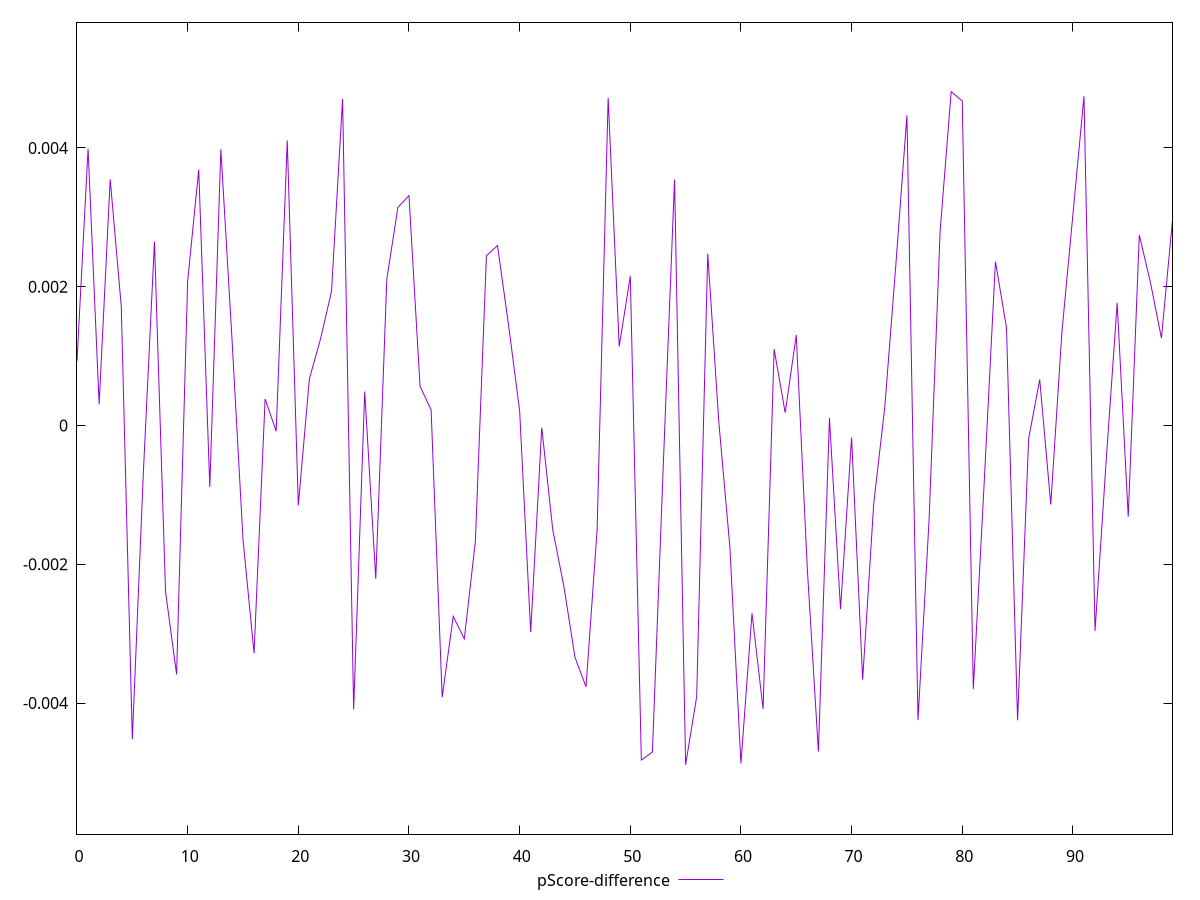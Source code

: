 reset

$pScoreDifference <<EOF
0 0.0009287950044001292
1 0.003988193330403567
2 0.00030637671094890795
3 0.00354697036723739
4 0.0017157219179799732
5 -0.004521887382962331
6 -0.000666842904394116
7 0.0026471316940861467
8 -0.0023920599650271157
9 -0.003588542677390172
10 0.002080658669814772
11 0.003686623183579152
12 -0.000886099617474656
13 0.003979823479217104
14 0.0012639165090803095
15 -0.0016370311648916669
16 -0.003284275675261794
17 0.00038166985324195046
18 -0.00008330882852569665
19 0.004107046187337704
20 -0.0011529956577445155
21 0.0006714847929987222
22 0.0012432676651856767
23 0.0019316718753565887
24 0.004707146576114929
25 -0.004091310484726218
26 0.0004886046140947231
27 -0.002209377585274175
28 0.002112182439139687
29 0.0031430462038033458
30 0.003313923470795732
31 0.0005636080859388048
32 0.0002255358056325596
33 -0.003917083953957512
34 -0.0027519651720309124
35 -0.0030748868588789113
36 -0.001672503788441193
37 0.0024467604181399594
38 0.002593562835586427
39 0.0014441361004821074
40 0.00021480777332372192
41 -0.002978422840039241
42 -0.00003133974032543119
43 -0.0015103210207836337
44 -0.0023193489316517546
45 -0.003340392390429825
46 -0.0037673887352247526
47 -0.001512648376763015
48 0.0047206537682762395
49 0.0011384721405011122
50 0.002151889625467085
51 -0.004822290504871929
52 -0.004706666605621024
53 -0.0004990747857487321
54 0.003545704689357443
55 -0.00488988504505361
56 -0.003908114237191618
57 0.002475542952689591
58 0.00005264878152366759
59 -0.0017523896280344786
60 -0.004872180991729147
61 -0.0027066126656430933
62 -0.004084027600005036
63 0.0010983218426432462
64 0.0001834452677736964
65 0.0013034635610552625
66 -0.002068634226392585
67 -0.004700462552356344
68 0.00010750132493031472
69 -0.0026467721178118353
70 -0.00017341522268232712
71 -0.003664625431156754
72 -0.0011252486828071673
73 0.00026542390495076784
74 0.0023182280363703844
75 0.004469774439284757
76 -0.004247463539710616
77 -0.0013681319182429208
78 0.0027978498681268116
79 0.004810812142099996
80 0.004676514088831851
81 -0.003797160135974753
82 -0.0007722210279150765
83 0.0023619996412536093
84 0.0014065597249675044
85 -0.004249559956107207
86 -0.0001912960830751098
87 0.0006622456879761263
88 -0.0011396331398934034
89 0.001332392819216821
91 0.004744388429077651
92 -0.0029589810348275014
93 -0.0005238661710519343
94 0.0017653650329395587
95 -0.0013148614639677536
96 0.0027445811269470877
97 0.002066202568274167
98 0.0012599901488469234
99 0.0029615667722846517
EOF

set key outside below
set xrange [0:99]
set yrange [-0.00588988504505361:0.005810812142099996]
set trange [-0.00588988504505361:0.005810812142099996]
set terminal svg size 640, 500 enhanced background rgb 'white'
set output "report/report_00029_2021-02-24T13-36-40.390Z/mainthread-work-breakdown/samples/card/pScore-difference/values.svg"

plot $pScoreDifference title "pScore-difference" with line

reset
